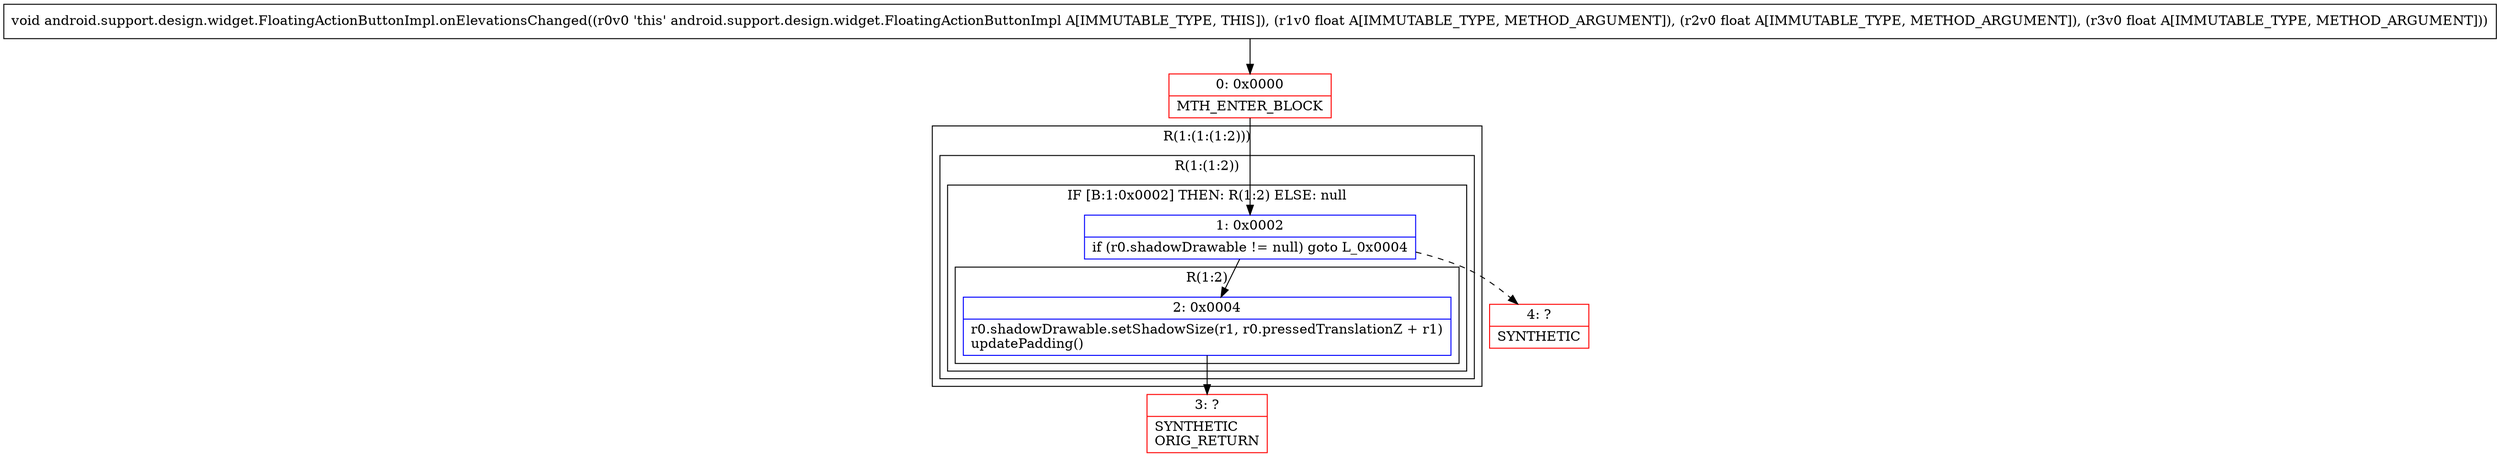 digraph "CFG forandroid.support.design.widget.FloatingActionButtonImpl.onElevationsChanged(FFF)V" {
subgraph cluster_Region_1607591428 {
label = "R(1:(1:(1:2)))";
node [shape=record,color=blue];
subgraph cluster_Region_534542510 {
label = "R(1:(1:2))";
node [shape=record,color=blue];
subgraph cluster_IfRegion_2008018171 {
label = "IF [B:1:0x0002] THEN: R(1:2) ELSE: null";
node [shape=record,color=blue];
Node_1 [shape=record,label="{1\:\ 0x0002|if (r0.shadowDrawable != null) goto L_0x0004\l}"];
subgraph cluster_Region_617095343 {
label = "R(1:2)";
node [shape=record,color=blue];
Node_2 [shape=record,label="{2\:\ 0x0004|r0.shadowDrawable.setShadowSize(r1, r0.pressedTranslationZ + r1)\lupdatePadding()\l}"];
}
}
}
}
Node_0 [shape=record,color=red,label="{0\:\ 0x0000|MTH_ENTER_BLOCK\l}"];
Node_3 [shape=record,color=red,label="{3\:\ ?|SYNTHETIC\lORIG_RETURN\l}"];
Node_4 [shape=record,color=red,label="{4\:\ ?|SYNTHETIC\l}"];
MethodNode[shape=record,label="{void android.support.design.widget.FloatingActionButtonImpl.onElevationsChanged((r0v0 'this' android.support.design.widget.FloatingActionButtonImpl A[IMMUTABLE_TYPE, THIS]), (r1v0 float A[IMMUTABLE_TYPE, METHOD_ARGUMENT]), (r2v0 float A[IMMUTABLE_TYPE, METHOD_ARGUMENT]), (r3v0 float A[IMMUTABLE_TYPE, METHOD_ARGUMENT])) }"];
MethodNode -> Node_0;
Node_1 -> Node_2;
Node_1 -> Node_4[style=dashed];
Node_2 -> Node_3;
Node_0 -> Node_1;
}

